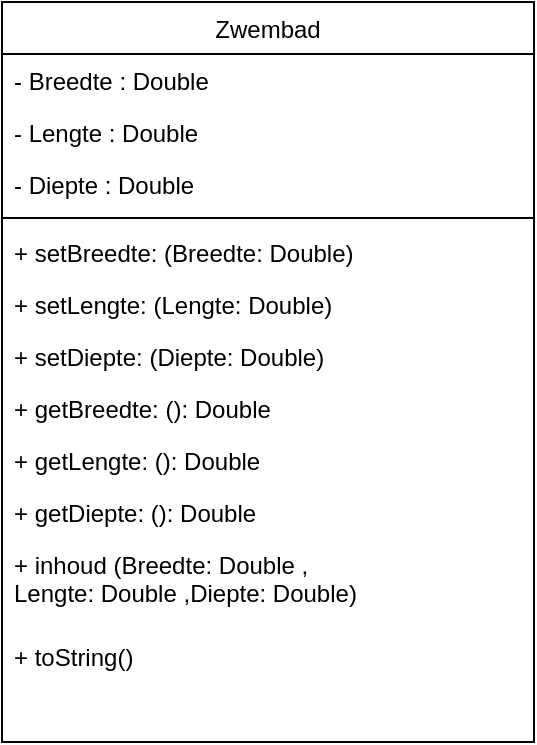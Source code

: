 <mxfile version="15.7.3" type="device" pages="2"><diagram id="C5RBs43oDa-KdzZeNtuy" name="Page-1"><mxGraphModel dx="946" dy="621" grid="1" gridSize="10" guides="1" tooltips="1" connect="1" arrows="1" fold="1" page="1" pageScale="1" pageWidth="827" pageHeight="1169" math="0" shadow="0"><root><mxCell id="WIyWlLk6GJQsqaUBKTNV-0"/><mxCell id="WIyWlLk6GJQsqaUBKTNV-1" parent="WIyWlLk6GJQsqaUBKTNV-0"/><mxCell id="zkfFHV4jXpPFQw0GAbJ--17" value="Zwembad" style="swimlane;fontStyle=0;align=center;verticalAlign=top;childLayout=stackLayout;horizontal=1;startSize=26;horizontalStack=0;resizeParent=1;resizeLast=0;collapsible=1;marginBottom=0;rounded=0;shadow=0;strokeWidth=1;" parent="WIyWlLk6GJQsqaUBKTNV-1" vertex="1"><mxGeometry x="334" y="140" width="266" height="370" as="geometry"><mxRectangle x="550" y="140" width="160" height="26" as="alternateBounds"/></mxGeometry></mxCell><mxCell id="zkfFHV4jXpPFQw0GAbJ--18" value="- Breedte : Double" style="text;align=left;verticalAlign=top;spacingLeft=4;spacingRight=4;overflow=hidden;rotatable=0;points=[[0,0.5],[1,0.5]];portConstraint=eastwest;" parent="zkfFHV4jXpPFQw0GAbJ--17" vertex="1"><mxGeometry y="26" width="266" height="26" as="geometry"/></mxCell><mxCell id="zkfFHV4jXpPFQw0GAbJ--19" value="- Lengte : Double" style="text;align=left;verticalAlign=top;spacingLeft=4;spacingRight=4;overflow=hidden;rotatable=0;points=[[0,0.5],[1,0.5]];portConstraint=eastwest;rounded=0;shadow=0;html=0;" parent="zkfFHV4jXpPFQw0GAbJ--17" vertex="1"><mxGeometry y="52" width="266" height="26" as="geometry"/></mxCell><mxCell id="zkfFHV4jXpPFQw0GAbJ--20" value="- Diepte : Double" style="text;align=left;verticalAlign=top;spacingLeft=4;spacingRight=4;overflow=hidden;rotatable=0;points=[[0,0.5],[1,0.5]];portConstraint=eastwest;rounded=0;shadow=0;html=0;" parent="zkfFHV4jXpPFQw0GAbJ--17" vertex="1"><mxGeometry y="78" width="266" height="26" as="geometry"/></mxCell><mxCell id="zkfFHV4jXpPFQw0GAbJ--23" value="" style="line;html=1;strokeWidth=1;align=left;verticalAlign=middle;spacingTop=-1;spacingLeft=3;spacingRight=3;rotatable=0;labelPosition=right;points=[];portConstraint=eastwest;" parent="zkfFHV4jXpPFQw0GAbJ--17" vertex="1"><mxGeometry y="104" width="266" height="8" as="geometry"/></mxCell><mxCell id="zkfFHV4jXpPFQw0GAbJ--24" value="+ setBreedte: (Breedte: Double)" style="text;align=left;verticalAlign=top;spacingLeft=4;spacingRight=4;overflow=hidden;rotatable=0;points=[[0,0.5],[1,0.5]];portConstraint=eastwest;" parent="zkfFHV4jXpPFQw0GAbJ--17" vertex="1"><mxGeometry y="112" width="266" height="26" as="geometry"/></mxCell><mxCell id="zkfFHV4jXpPFQw0GAbJ--25" value="+ setLengte: (Lengte: Double)" style="text;align=left;verticalAlign=top;spacingLeft=4;spacingRight=4;overflow=hidden;rotatable=0;points=[[0,0.5],[1,0.5]];portConstraint=eastwest;" parent="zkfFHV4jXpPFQw0GAbJ--17" vertex="1"><mxGeometry y="138" width="266" height="26" as="geometry"/></mxCell><mxCell id="F4TTIVQaL67z6bT8xpYq-0" value="+ setDiepte: (Diepte: Double)" style="text;align=left;verticalAlign=top;spacingLeft=4;spacingRight=4;overflow=hidden;rotatable=0;points=[[0,0.5],[1,0.5]];portConstraint=eastwest;" parent="zkfFHV4jXpPFQw0GAbJ--17" vertex="1"><mxGeometry y="164" width="266" height="26" as="geometry"/></mxCell><mxCell id="F4TTIVQaL67z6bT8xpYq-4" value="+ getBreedte: (): Double" style="text;align=left;verticalAlign=top;spacingLeft=4;spacingRight=4;overflow=hidden;rotatable=0;points=[[0,0.5],[1,0.5]];portConstraint=eastwest;" parent="zkfFHV4jXpPFQw0GAbJ--17" vertex="1"><mxGeometry y="190" width="266" height="26" as="geometry"/></mxCell><mxCell id="F4TTIVQaL67z6bT8xpYq-5" value="+ getLengte: (): Double" style="text;align=left;verticalAlign=top;spacingLeft=4;spacingRight=4;overflow=hidden;rotatable=0;points=[[0,0.5],[1,0.5]];portConstraint=eastwest;" parent="zkfFHV4jXpPFQw0GAbJ--17" vertex="1"><mxGeometry y="216" width="266" height="26" as="geometry"/></mxCell><mxCell id="F4TTIVQaL67z6bT8xpYq-7" value="+ getDiepte: (): Double" style="text;align=left;verticalAlign=top;spacingLeft=4;spacingRight=4;overflow=hidden;rotatable=0;points=[[0,0.5],[1,0.5]];portConstraint=eastwest;" parent="zkfFHV4jXpPFQw0GAbJ--17" vertex="1"><mxGeometry y="242" width="266" height="26" as="geometry"/></mxCell><mxCell id="F4TTIVQaL67z6bT8xpYq-8" value="+ inhoud (Breedte: Double ,&#10;Lengte: Double ,Diepte: Double)" style="text;align=left;verticalAlign=top;spacingLeft=4;spacingRight=4;overflow=hidden;rotatable=0;points=[[0,0.5],[1,0.5]];portConstraint=eastwest;" parent="zkfFHV4jXpPFQw0GAbJ--17" vertex="1"><mxGeometry y="268" width="266" height="46" as="geometry"/></mxCell><mxCell id="SHt2pcZBdX1fIEufPkbs-0" value="+ toString()" style="text;align=left;verticalAlign=top;spacingLeft=4;spacingRight=4;overflow=hidden;rotatable=0;points=[[0,0.5],[1,0.5]];portConstraint=eastwest;" vertex="1" parent="zkfFHV4jXpPFQw0GAbJ--17"><mxGeometry y="314" width="266" height="46" as="geometry"/></mxCell></root></mxGraphModel></diagram><diagram id="LV_uWWX9i6JHDXU7N1vV" name="Page-2"><mxGraphModel dx="946" dy="621" grid="1" gridSize="10" guides="1" tooltips="1" connect="1" arrows="1" fold="1" page="1" pageScale="1" pageWidth="827" pageHeight="1169" math="0" shadow="0"><root><mxCell id="jJJuSVhWOkwRNta_fhaM-0"/><mxCell id="jJJuSVhWOkwRNta_fhaM-1" parent="jJJuSVhWOkwRNta_fhaM-0"/><mxCell id="ZGDpdYLjbjfHBts2iQOe-0" value="Voetbalclub" style="swimlane;fontStyle=0;align=center;verticalAlign=top;childLayout=stackLayout;horizontal=1;startSize=26;horizontalStack=0;resizeParent=1;resizeLast=0;collapsible=1;marginBottom=0;rounded=0;shadow=0;strokeWidth=1;" vertex="1" parent="jJJuSVhWOkwRNta_fhaM-1"><mxGeometry x="334" y="140" width="176" height="260" as="geometry"><mxRectangle x="550" y="140" width="160" height="26" as="alternateBounds"/></mxGeometry></mxCell><mxCell id="ZGDpdYLjbjfHBts2iQOe-1" value="- Breedte : Double" style="text;align=left;verticalAlign=top;spacingLeft=4;spacingRight=4;overflow=hidden;rotatable=0;points=[[0,0.5],[1,0.5]];portConstraint=eastwest;" vertex="1" parent="ZGDpdYLjbjfHBts2iQOe-0"><mxGeometry y="26" width="176" height="26" as="geometry"/></mxCell><mxCell id="ZGDpdYLjbjfHBts2iQOe-5" value="" style="line;html=1;strokeWidth=1;align=left;verticalAlign=middle;spacingTop=-1;spacingLeft=3;spacingRight=3;rotatable=0;labelPosition=right;points=[];portConstraint=eastwest;" vertex="1" parent="ZGDpdYLjbjfHBts2iQOe-0"><mxGeometry y="52" width="176" height="8" as="geometry"/></mxCell><mxCell id="ZGDpdYLjbjfHBts2iQOe-6" value="+ aantalPunten()" style="text;align=left;verticalAlign=top;spacingLeft=4;spacingRight=4;overflow=hidden;rotatable=0;points=[[0,0.5],[1,0.5]];portConstraint=eastwest;" vertex="1" parent="ZGDpdYLjbjfHBts2iQOe-0"><mxGeometry y="60" width="176" height="26" as="geometry"/></mxCell><mxCell id="ZGDpdYLjbjfHBts2iQOe-7" value="+ aantalGespeeld()" style="text;align=left;verticalAlign=top;spacingLeft=4;spacingRight=4;overflow=hidden;rotatable=0;points=[[0,0.5],[1,0.5]];portConstraint=eastwest;" vertex="1" parent="ZGDpdYLjbjfHBts2iQOe-0"><mxGeometry y="86" width="176" height="26" as="geometry"/></mxCell><mxCell id="ZGDpdYLjbjfHBts2iQOe-8" value="+ verwerkResultaat()" style="text;align=left;verticalAlign=top;spacingLeft=4;spacingRight=4;overflow=hidden;rotatable=0;points=[[0,0.5],[1,0.5]];portConstraint=eastwest;" vertex="1" parent="ZGDpdYLjbjfHBts2iQOe-0"><mxGeometry y="112" width="176" height="26" as="geometry"/></mxCell><mxCell id="ZGDpdYLjbjfHBts2iQOe-11" value="+ toString()" style="text;align=left;verticalAlign=top;spacingLeft=4;spacingRight=4;overflow=hidden;rotatable=0;points=[[0,0.5],[1,0.5]];portConstraint=eastwest;" vertex="1" parent="ZGDpdYLjbjfHBts2iQOe-0"><mxGeometry y="138" width="176" height="26" as="geometry"/></mxCell></root></mxGraphModel></diagram></mxfile>
